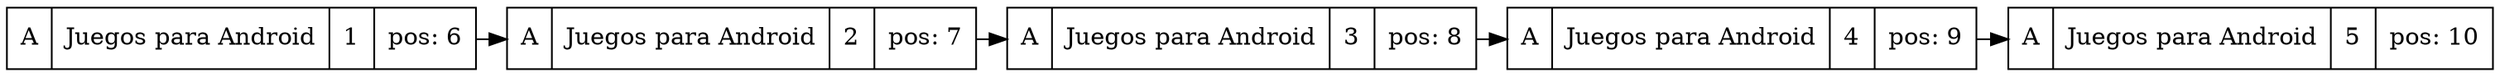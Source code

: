digraph G{
node[shape="box" shape="record"]
graph[splines="ortho"]
node5[label="A|Juegos para Android|1|pos: 6"];
node5->node6;
node6[label="A|Juegos para Android|2|pos: 7"];
node6->node7;
node7[label="A|Juegos para Android|3|pos: 8"];
node7->node8;
node8[label="A|Juegos para Android|4|pos: 9"];
node8->node9;
node9[label="A|Juegos para Android|5|pos: 10"];
{rank="same"; node5; node6; node7; node8; node9}
}
